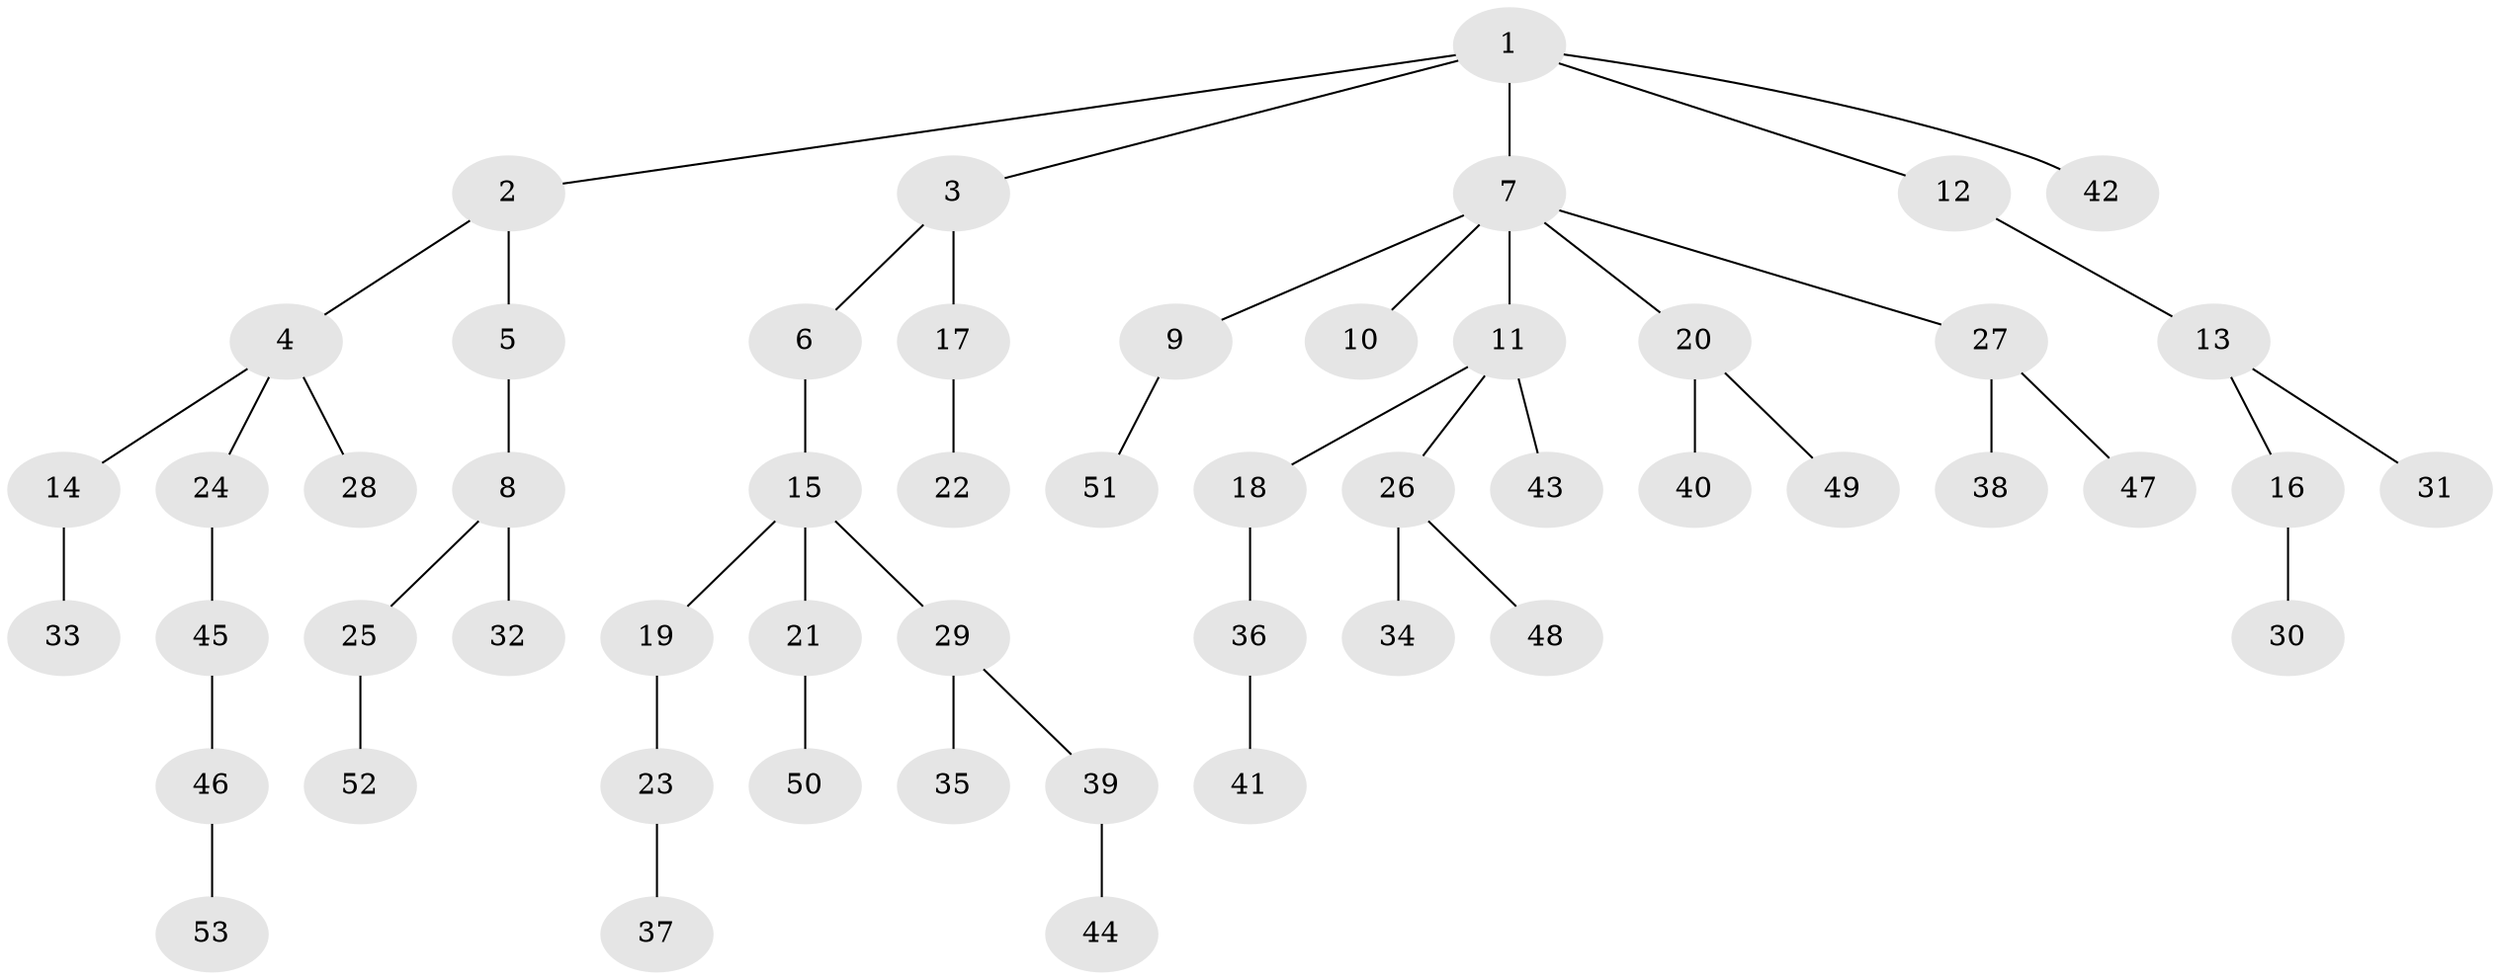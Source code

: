 // original degree distribution, {3: 0.16346153846153846, 4: 0.0673076923076923, 5: 0.019230769230769232, 1: 0.46153846153846156, 2: 0.2692307692307692, 7: 0.009615384615384616, 6: 0.009615384615384616}
// Generated by graph-tools (version 1.1) at 2025/36/03/09/25 02:36:48]
// undirected, 53 vertices, 52 edges
graph export_dot {
graph [start="1"]
  node [color=gray90,style=filled];
  1;
  2;
  3;
  4;
  5;
  6;
  7;
  8;
  9;
  10;
  11;
  12;
  13;
  14;
  15;
  16;
  17;
  18;
  19;
  20;
  21;
  22;
  23;
  24;
  25;
  26;
  27;
  28;
  29;
  30;
  31;
  32;
  33;
  34;
  35;
  36;
  37;
  38;
  39;
  40;
  41;
  42;
  43;
  44;
  45;
  46;
  47;
  48;
  49;
  50;
  51;
  52;
  53;
  1 -- 2 [weight=1.0];
  1 -- 3 [weight=1.0];
  1 -- 7 [weight=1.0];
  1 -- 12 [weight=1.0];
  1 -- 42 [weight=1.0];
  2 -- 4 [weight=1.0];
  2 -- 5 [weight=1.0];
  3 -- 6 [weight=1.0];
  3 -- 17 [weight=1.0];
  4 -- 14 [weight=1.0];
  4 -- 24 [weight=1.0];
  4 -- 28 [weight=1.0];
  5 -- 8 [weight=1.0];
  6 -- 15 [weight=2.0];
  7 -- 9 [weight=1.0];
  7 -- 10 [weight=1.0];
  7 -- 11 [weight=1.0];
  7 -- 20 [weight=1.0];
  7 -- 27 [weight=1.0];
  8 -- 25 [weight=1.0];
  8 -- 32 [weight=1.0];
  9 -- 51 [weight=1.0];
  11 -- 18 [weight=1.0];
  11 -- 26 [weight=1.0];
  11 -- 43 [weight=1.0];
  12 -- 13 [weight=2.0];
  13 -- 16 [weight=1.0];
  13 -- 31 [weight=1.0];
  14 -- 33 [weight=1.0];
  15 -- 19 [weight=1.0];
  15 -- 21 [weight=1.0];
  15 -- 29 [weight=1.0];
  16 -- 30 [weight=1.0];
  17 -- 22 [weight=1.0];
  18 -- 36 [weight=1.0];
  19 -- 23 [weight=1.0];
  20 -- 40 [weight=1.0];
  20 -- 49 [weight=1.0];
  21 -- 50 [weight=2.0];
  23 -- 37 [weight=1.0];
  24 -- 45 [weight=1.0];
  25 -- 52 [weight=1.0];
  26 -- 34 [weight=1.0];
  26 -- 48 [weight=1.0];
  27 -- 38 [weight=1.0];
  27 -- 47 [weight=1.0];
  29 -- 35 [weight=1.0];
  29 -- 39 [weight=1.0];
  36 -- 41 [weight=2.0];
  39 -- 44 [weight=2.0];
  45 -- 46 [weight=2.0];
  46 -- 53 [weight=1.0];
}
